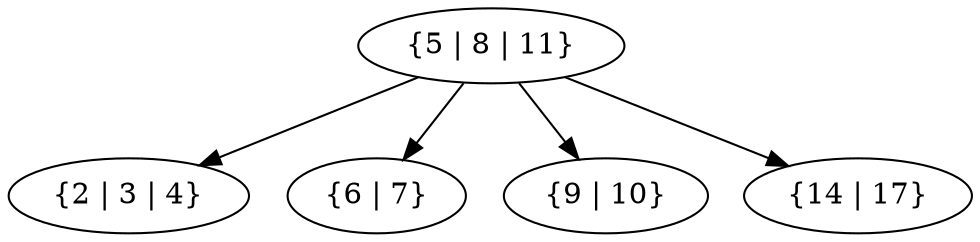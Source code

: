 digraph BTree {
  node13 [label="{5 | 8 | 11}"];
  node13 -> node14;
  node14 [label="{2 | 3 | 4}"];
  node13 -> node15;
  node15 [label="{6 | 7}"];
  node13 -> node16;
  node16 [label="{9 | 10}"];
  node13 -> node17;
  node17 [label="{14 | 17}"];
}
